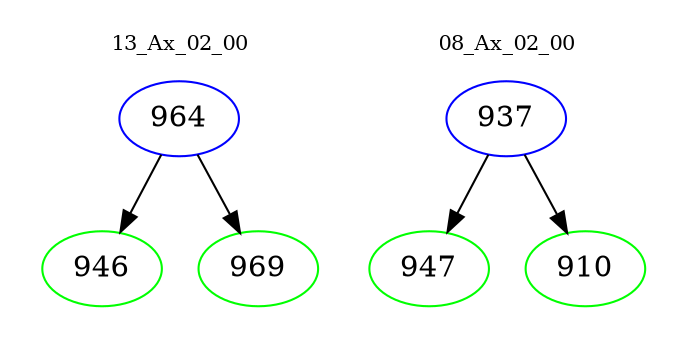 digraph{
subgraph cluster_0 {
color = white
label = "13_Ax_02_00";
fontsize=10;
T0_964 [label="964", color="blue"]
T0_964 -> T0_946 [color="black"]
T0_946 [label="946", color="green"]
T0_964 -> T0_969 [color="black"]
T0_969 [label="969", color="green"]
}
subgraph cluster_1 {
color = white
label = "08_Ax_02_00";
fontsize=10;
T1_937 [label="937", color="blue"]
T1_937 -> T1_947 [color="black"]
T1_947 [label="947", color="green"]
T1_937 -> T1_910 [color="black"]
T1_910 [label="910", color="green"]
}
}
